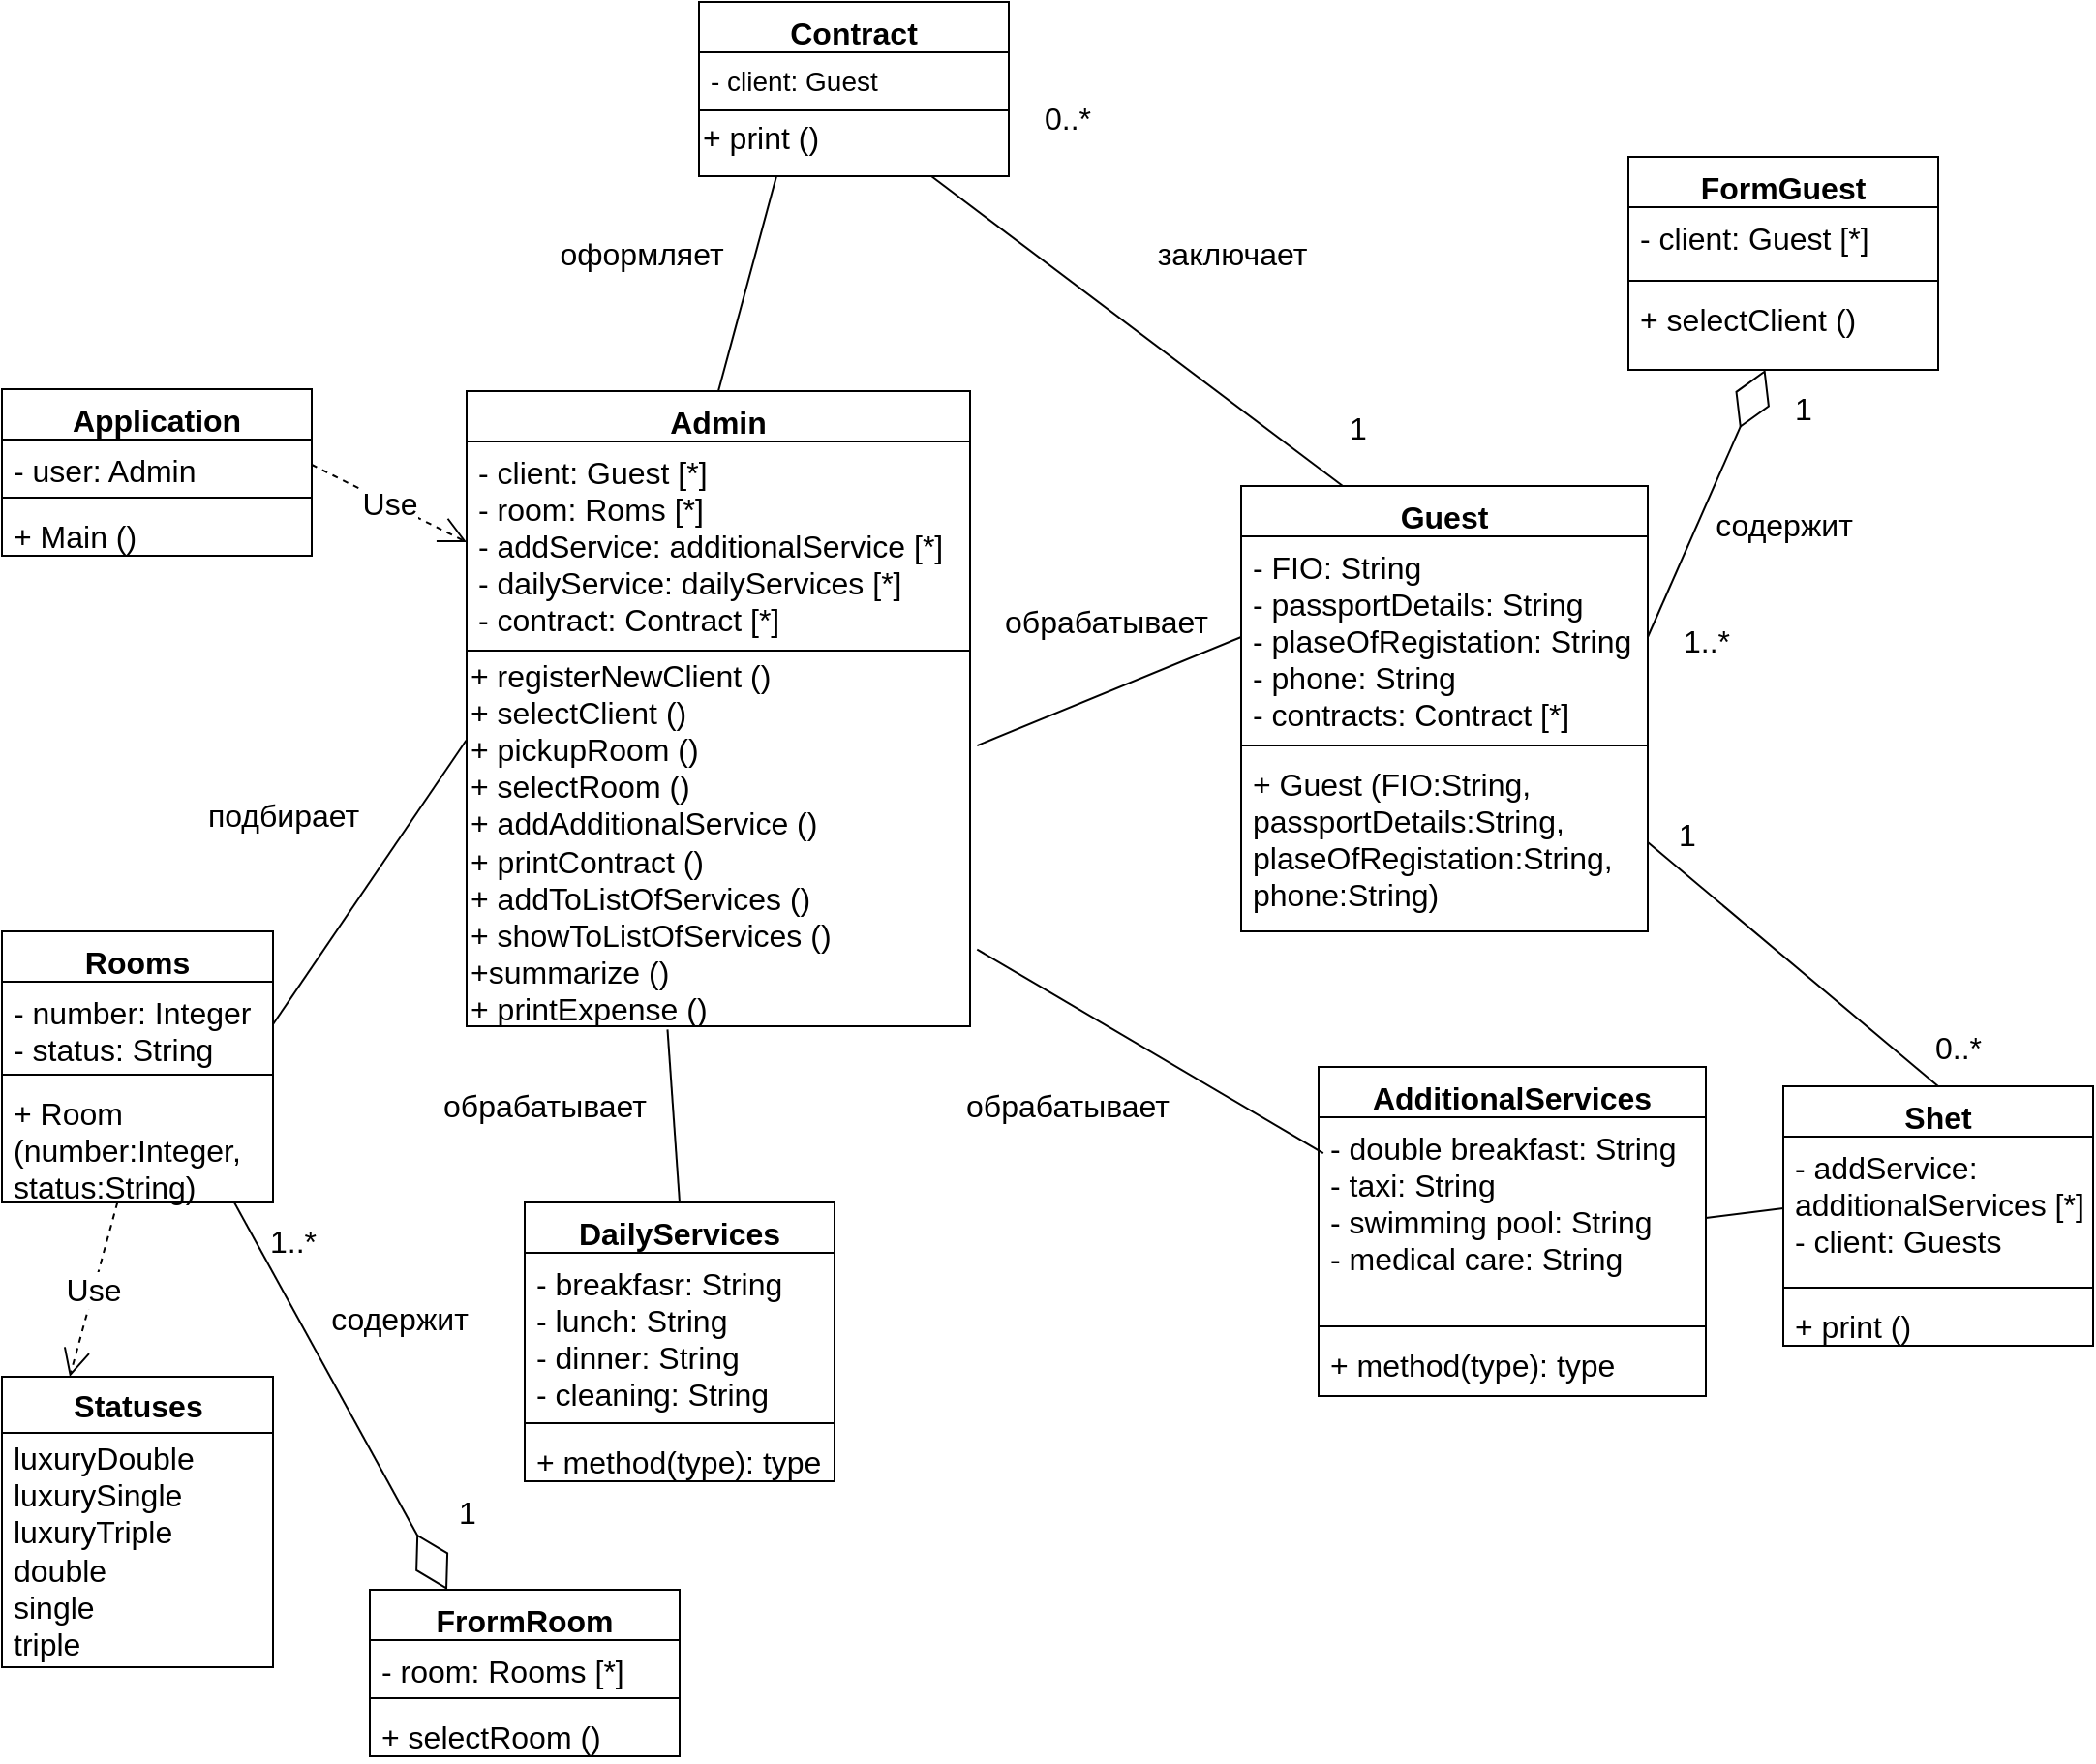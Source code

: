 <mxfile version="14.5.4" type="github"><diagram id="IZDpojCww7jbvQoXNi_S" name="Page-1"><mxGraphModel dx="997" dy="548" grid="1" gridSize="10" guides="1" tooltips="1" connect="1" arrows="1" fold="1" page="1" pageScale="1" pageWidth="827" pageHeight="1169" math="0" shadow="0"><root><mxCell id="0"/><mxCell id="1" parent="0"/><mxCell id="jf9iDPPXJ_fuDBDXxDMS-1" value="Contract" style="swimlane;fontStyle=1;align=center;verticalAlign=top;childLayout=stackLayout;horizontal=1;startSize=26;horizontalStack=0;resizeParent=1;resizeLast=0;collapsible=1;marginBottom=0;rounded=0;shadow=0;strokeWidth=1;fontSize=16;" vertex="1" parent="1"><mxGeometry x="520" y="280" width="160" height="90" as="geometry"><mxRectangle x="230" y="140" width="160" height="26" as="alternateBounds"/></mxGeometry></mxCell><mxCell id="jf9iDPPXJ_fuDBDXxDMS-2" value="- client: Guest" style="text;align=left;verticalAlign=top;spacingLeft=4;spacingRight=4;overflow=hidden;rotatable=0;points=[[0,0.5],[1,0.5]];portConstraint=eastwest;fontSize=14;" vertex="1" parent="jf9iDPPXJ_fuDBDXxDMS-1"><mxGeometry y="26" width="160" height="26" as="geometry"/></mxCell><mxCell id="jf9iDPPXJ_fuDBDXxDMS-3" value="" style="line;html=1;strokeWidth=1;align=left;verticalAlign=middle;spacingTop=-1;spacingLeft=3;spacingRight=3;rotatable=0;labelPosition=right;points=[];portConstraint=eastwest;" vertex="1" parent="jf9iDPPXJ_fuDBDXxDMS-1"><mxGeometry y="52" width="160" height="8" as="geometry"/></mxCell><mxCell id="jf9iDPPXJ_fuDBDXxDMS-4" value="+ print ()" style="text;html=1;align=left;verticalAlign=middle;resizable=0;points=[];autosize=1;fontSize=16;" vertex="1" parent="jf9iDPPXJ_fuDBDXxDMS-1"><mxGeometry y="60" width="160" height="20" as="geometry"/></mxCell><mxCell id="jf9iDPPXJ_fuDBDXxDMS-5" value="Admin" style="swimlane;fontStyle=1;align=center;verticalAlign=top;childLayout=stackLayout;horizontal=1;startSize=26;horizontalStack=0;resizeParent=1;resizeLast=0;collapsible=1;marginBottom=0;rounded=0;shadow=0;strokeWidth=1;fontSize=16;" vertex="1" parent="1"><mxGeometry x="400" y="481" width="260" height="328" as="geometry"><mxRectangle x="230" y="140" width="160" height="26" as="alternateBounds"/></mxGeometry></mxCell><mxCell id="jf9iDPPXJ_fuDBDXxDMS-6" value="- client: Guest [*]&#10;- room: Roms [*]&#10;- addService: additionalService [*]&#10;- dailyService: dailyServices [*]&#10;- contract: Contract [*]&#10;" style="text;align=left;verticalAlign=top;spacingLeft=4;spacingRight=4;overflow=hidden;rotatable=0;points=[[0,0.5],[1,0.5]];portConstraint=eastwest;fontSize=16;" vertex="1" parent="jf9iDPPXJ_fuDBDXxDMS-5"><mxGeometry y="26" width="260" height="104" as="geometry"/></mxCell><mxCell id="jf9iDPPXJ_fuDBDXxDMS-7" value="" style="line;html=1;strokeWidth=1;align=left;verticalAlign=middle;spacingTop=-1;spacingLeft=3;spacingRight=3;rotatable=0;labelPosition=right;points=[];portConstraint=eastwest;" vertex="1" parent="jf9iDPPXJ_fuDBDXxDMS-5"><mxGeometry y="130" width="260" height="8" as="geometry"/></mxCell><mxCell id="jf9iDPPXJ_fuDBDXxDMS-8" value="+ registerNewClient ()&lt;br&gt;+ selectClient ()&lt;br&gt;+ pickupRoom ()&lt;br&gt;+ selectRoom ()&lt;br&gt;+ addAdditionalService ()&lt;br&gt;+ printContract ()&lt;br&gt;+ addToListOfServices ()&lt;br&gt;+ showToListOfServices ()&lt;br&gt;+summarize ()&lt;br&gt;+ printExpense ()" style="text;html=1;align=left;verticalAlign=middle;resizable=0;points=[];autosize=1;fontSize=16;" vertex="1" parent="jf9iDPPXJ_fuDBDXxDMS-5"><mxGeometry y="138" width="260" height="190" as="geometry"/></mxCell><mxCell id="jf9iDPPXJ_fuDBDXxDMS-9" value="Guest" style="swimlane;fontStyle=1;align=center;verticalAlign=top;childLayout=stackLayout;horizontal=1;startSize=26;horizontalStack=0;resizeParent=1;resizeParentMax=0;resizeLast=0;collapsible=1;marginBottom=0;strokeWidth=1;fontSize=16;" vertex="1" parent="1"><mxGeometry x="800" y="530" width="210" height="230" as="geometry"/></mxCell><mxCell id="jf9iDPPXJ_fuDBDXxDMS-10" value="- FIO: String&#10;- passportDetails: String&#10;- plaseOfRegistation: String&#10;- phone: String&#10;- contracts: Contract [*]" style="text;strokeColor=none;fillColor=none;align=left;verticalAlign=top;spacingLeft=4;spacingRight=4;overflow=hidden;rotatable=0;points=[[0,0.5],[1,0.5]];portConstraint=eastwest;fontSize=16;" vertex="1" parent="jf9iDPPXJ_fuDBDXxDMS-9"><mxGeometry y="26" width="210" height="104" as="geometry"/></mxCell><mxCell id="jf9iDPPXJ_fuDBDXxDMS-11" value="" style="line;strokeWidth=1;fillColor=none;align=left;verticalAlign=middle;spacingTop=-1;spacingLeft=3;spacingRight=3;rotatable=0;labelPosition=right;points=[];portConstraint=eastwest;" vertex="1" parent="jf9iDPPXJ_fuDBDXxDMS-9"><mxGeometry y="130" width="210" height="8" as="geometry"/></mxCell><mxCell id="jf9iDPPXJ_fuDBDXxDMS-12" value="+ Guest (FIO:String,&#10;passportDetails:String,&#10;plaseOfRegistation:String,&#10;phone:String)" style="text;strokeColor=none;fillColor=none;align=left;verticalAlign=top;spacingLeft=4;spacingRight=4;overflow=hidden;rotatable=0;points=[[0,0.5],[1,0.5]];portConstraint=eastwest;fontSize=16;" vertex="1" parent="jf9iDPPXJ_fuDBDXxDMS-9"><mxGeometry y="138" width="210" height="92" as="geometry"/></mxCell><mxCell id="jf9iDPPXJ_fuDBDXxDMS-13" value="FormGuest" style="swimlane;fontStyle=1;align=center;verticalAlign=top;childLayout=stackLayout;horizontal=1;startSize=26;horizontalStack=0;resizeParent=1;resizeParentMax=0;resizeLast=0;collapsible=1;marginBottom=0;strokeWidth=1;fontSize=16;" vertex="1" parent="1"><mxGeometry x="1000" y="360" width="160" height="110" as="geometry"/></mxCell><mxCell id="jf9iDPPXJ_fuDBDXxDMS-14" value="- client: Guest [*]&#10;" style="text;strokeColor=none;fillColor=none;align=left;verticalAlign=top;spacingLeft=4;spacingRight=4;overflow=hidden;rotatable=0;points=[[0,0.5],[1,0.5]];portConstraint=eastwest;fontSize=16;" vertex="1" parent="jf9iDPPXJ_fuDBDXxDMS-13"><mxGeometry y="26" width="160" height="34" as="geometry"/></mxCell><mxCell id="jf9iDPPXJ_fuDBDXxDMS-15" value="" style="line;strokeWidth=1;fillColor=none;align=left;verticalAlign=middle;spacingTop=-1;spacingLeft=3;spacingRight=3;rotatable=0;labelPosition=right;points=[];portConstraint=eastwest;" vertex="1" parent="jf9iDPPXJ_fuDBDXxDMS-13"><mxGeometry y="60" width="160" height="8" as="geometry"/></mxCell><mxCell id="jf9iDPPXJ_fuDBDXxDMS-16" value="+ selectClient ()" style="text;strokeColor=none;fillColor=none;align=left;verticalAlign=top;spacingLeft=4;spacingRight=4;overflow=hidden;rotatable=0;points=[[0,0.5],[1,0.5]];portConstraint=eastwest;fontSize=16;" vertex="1" parent="jf9iDPPXJ_fuDBDXxDMS-13"><mxGeometry y="68" width="160" height="42" as="geometry"/></mxCell><mxCell id="jf9iDPPXJ_fuDBDXxDMS-17" value="Application" style="swimlane;fontStyle=1;align=center;verticalAlign=top;childLayout=stackLayout;horizontal=1;startSize=26;horizontalStack=0;resizeParent=1;resizeParentMax=0;resizeLast=0;collapsible=1;marginBottom=0;strokeWidth=1;fontSize=16;" vertex="1" parent="1"><mxGeometry x="160" y="480" width="160" height="86" as="geometry"/></mxCell><mxCell id="jf9iDPPXJ_fuDBDXxDMS-18" value="- user: Admin" style="text;strokeColor=none;fillColor=none;align=left;verticalAlign=top;spacingLeft=4;spacingRight=4;overflow=hidden;rotatable=0;points=[[0,0.5],[1,0.5]];portConstraint=eastwest;fontSize=16;" vertex="1" parent="jf9iDPPXJ_fuDBDXxDMS-17"><mxGeometry y="26" width="160" height="26" as="geometry"/></mxCell><mxCell id="jf9iDPPXJ_fuDBDXxDMS-19" value="" style="line;strokeWidth=1;fillColor=none;align=left;verticalAlign=middle;spacingTop=-1;spacingLeft=3;spacingRight=3;rotatable=0;labelPosition=right;points=[];portConstraint=eastwest;" vertex="1" parent="jf9iDPPXJ_fuDBDXxDMS-17"><mxGeometry y="52" width="160" height="8" as="geometry"/></mxCell><mxCell id="jf9iDPPXJ_fuDBDXxDMS-20" value="+ Main ()" style="text;strokeColor=none;fillColor=none;align=left;verticalAlign=top;spacingLeft=4;spacingRight=4;overflow=hidden;rotatable=0;points=[[0,0.5],[1,0.5]];portConstraint=eastwest;fontSize=16;" vertex="1" parent="jf9iDPPXJ_fuDBDXxDMS-17"><mxGeometry y="60" width="160" height="26" as="geometry"/></mxCell><mxCell id="jf9iDPPXJ_fuDBDXxDMS-21" value="Rooms" style="swimlane;fontStyle=1;align=center;verticalAlign=top;childLayout=stackLayout;horizontal=1;startSize=26;horizontalStack=0;resizeParent=1;resizeParentMax=0;resizeLast=0;collapsible=1;marginBottom=0;strokeWidth=1;fontSize=16;" vertex="1" parent="1"><mxGeometry x="160" y="760" width="140" height="140" as="geometry"/></mxCell><mxCell id="jf9iDPPXJ_fuDBDXxDMS-22" value="- number: Integer&#10;- status: String" style="text;strokeColor=none;fillColor=none;align=left;verticalAlign=top;spacingLeft=4;spacingRight=4;overflow=hidden;rotatable=0;points=[[0,0.5],[1,0.5]];portConstraint=eastwest;fontSize=16;" vertex="1" parent="jf9iDPPXJ_fuDBDXxDMS-21"><mxGeometry y="26" width="140" height="44" as="geometry"/></mxCell><mxCell id="jf9iDPPXJ_fuDBDXxDMS-23" value="" style="line;strokeWidth=1;fillColor=none;align=left;verticalAlign=middle;spacingTop=-1;spacingLeft=3;spacingRight=3;rotatable=0;labelPosition=right;points=[];portConstraint=eastwest;" vertex="1" parent="jf9iDPPXJ_fuDBDXxDMS-21"><mxGeometry y="70" width="140" height="8" as="geometry"/></mxCell><mxCell id="jf9iDPPXJ_fuDBDXxDMS-24" value="+ Room &#10;(number:Integer,&#10;status:String)" style="text;strokeColor=none;fillColor=none;align=left;verticalAlign=top;spacingLeft=4;spacingRight=4;overflow=hidden;rotatable=0;points=[[0,0.5],[1,0.5]];portConstraint=eastwest;fontSize=16;" vertex="1" parent="jf9iDPPXJ_fuDBDXxDMS-21"><mxGeometry y="78" width="140" height="62" as="geometry"/></mxCell><mxCell id="jf9iDPPXJ_fuDBDXxDMS-25" value="Statuses" style="swimlane;fontStyle=1;align=center;verticalAlign=middle;childLayout=stackLayout;horizontal=1;startSize=29;horizontalStack=0;resizeParent=1;resizeParentMax=0;resizeLast=0;collapsible=0;marginBottom=0;html=1;strokeWidth=1;fontSize=16;" vertex="1" parent="1"><mxGeometry x="160" y="990" width="140" height="150" as="geometry"/></mxCell><mxCell id="jf9iDPPXJ_fuDBDXxDMS-26" value="&lt;font style=&quot;font-size: 16px&quot;&gt;luxuryDouble&lt;br&gt;luxurySingle&lt;br&gt;luxuryTriple&lt;br&gt;double&lt;br&gt;single&lt;br&gt;triple&lt;br&gt;&lt;/font&gt;" style="text;html=1;strokeColor=none;fillColor=none;align=left;verticalAlign=middle;spacingLeft=4;spacingRight=4;overflow=hidden;rotatable=0;points=[[0,0.5],[1,0.5]];portConstraint=eastwest;" vertex="1" parent="jf9iDPPXJ_fuDBDXxDMS-25"><mxGeometry y="29" width="140" height="121" as="geometry"/></mxCell><mxCell id="jf9iDPPXJ_fuDBDXxDMS-27" value="FrormRoom" style="swimlane;fontStyle=1;align=center;verticalAlign=top;childLayout=stackLayout;horizontal=1;startSize=26;horizontalStack=0;resizeParent=1;resizeParentMax=0;resizeLast=0;collapsible=1;marginBottom=0;strokeWidth=1;fontSize=16;" vertex="1" parent="1"><mxGeometry x="350" y="1100" width="160" height="86" as="geometry"/></mxCell><mxCell id="jf9iDPPXJ_fuDBDXxDMS-28" value="- room: Rooms [*]" style="text;strokeColor=none;fillColor=none;align=left;verticalAlign=top;spacingLeft=4;spacingRight=4;overflow=hidden;rotatable=0;points=[[0,0.5],[1,0.5]];portConstraint=eastwest;fontSize=16;" vertex="1" parent="jf9iDPPXJ_fuDBDXxDMS-27"><mxGeometry y="26" width="160" height="26" as="geometry"/></mxCell><mxCell id="jf9iDPPXJ_fuDBDXxDMS-29" value="" style="line;strokeWidth=1;fillColor=none;align=left;verticalAlign=middle;spacingTop=-1;spacingLeft=3;spacingRight=3;rotatable=0;labelPosition=right;points=[];portConstraint=eastwest;" vertex="1" parent="jf9iDPPXJ_fuDBDXxDMS-27"><mxGeometry y="52" width="160" height="8" as="geometry"/></mxCell><mxCell id="jf9iDPPXJ_fuDBDXxDMS-30" value="+ selectRoom ()" style="text;strokeColor=none;fillColor=none;align=left;verticalAlign=top;spacingLeft=4;spacingRight=4;overflow=hidden;rotatable=0;points=[[0,0.5],[1,0.5]];portConstraint=eastwest;fontSize=16;" vertex="1" parent="jf9iDPPXJ_fuDBDXxDMS-27"><mxGeometry y="60" width="160" height="26" as="geometry"/></mxCell><mxCell id="jf9iDPPXJ_fuDBDXxDMS-31" value="DailyServices" style="swimlane;fontStyle=1;align=center;verticalAlign=top;childLayout=stackLayout;horizontal=1;startSize=26;horizontalStack=0;resizeParent=1;resizeParentMax=0;resizeLast=0;collapsible=1;marginBottom=0;strokeWidth=1;fontSize=16;" vertex="1" parent="1"><mxGeometry x="430" y="900" width="160" height="144" as="geometry"/></mxCell><mxCell id="jf9iDPPXJ_fuDBDXxDMS-32" value="- breakfasr: String&#10;- lunch: String&#10;- dinner: String&#10;- cleaning: String" style="text;strokeColor=none;fillColor=none;align=left;verticalAlign=top;spacingLeft=4;spacingRight=4;overflow=hidden;rotatable=0;points=[[0,0.5],[1,0.5]];portConstraint=eastwest;fontSize=16;" vertex="1" parent="jf9iDPPXJ_fuDBDXxDMS-31"><mxGeometry y="26" width="160" height="84" as="geometry"/></mxCell><mxCell id="jf9iDPPXJ_fuDBDXxDMS-33" value="" style="line;strokeWidth=1;fillColor=none;align=left;verticalAlign=middle;spacingTop=-1;spacingLeft=3;spacingRight=3;rotatable=0;labelPosition=right;points=[];portConstraint=eastwest;" vertex="1" parent="jf9iDPPXJ_fuDBDXxDMS-31"><mxGeometry y="110" width="160" height="8" as="geometry"/></mxCell><mxCell id="jf9iDPPXJ_fuDBDXxDMS-34" value="+ method(type): type" style="text;strokeColor=none;fillColor=none;align=left;verticalAlign=top;spacingLeft=4;spacingRight=4;overflow=hidden;rotatable=0;points=[[0,0.5],[1,0.5]];portConstraint=eastwest;fontSize=16;" vertex="1" parent="jf9iDPPXJ_fuDBDXxDMS-31"><mxGeometry y="118" width="160" height="26" as="geometry"/></mxCell><mxCell id="jf9iDPPXJ_fuDBDXxDMS-35" value="AdditionalServices" style="swimlane;fontStyle=1;align=center;verticalAlign=top;childLayout=stackLayout;horizontal=1;startSize=26;horizontalStack=0;resizeParent=1;resizeParentMax=0;resizeLast=0;collapsible=1;marginBottom=0;strokeWidth=1;fontSize=16;" vertex="1" parent="1"><mxGeometry x="840" y="830" width="200" height="170" as="geometry"/></mxCell><mxCell id="jf9iDPPXJ_fuDBDXxDMS-36" value="- double breakfast: String&#10;- taxi: String&#10;- swimming pool: String&#10;- medical care: String" style="text;strokeColor=none;fillColor=none;align=left;verticalAlign=top;spacingLeft=4;spacingRight=4;overflow=hidden;rotatable=0;points=[[0,0.5],[1,0.5]];portConstraint=eastwest;fontSize=16;" vertex="1" parent="jf9iDPPXJ_fuDBDXxDMS-35"><mxGeometry y="26" width="200" height="104" as="geometry"/></mxCell><mxCell id="jf9iDPPXJ_fuDBDXxDMS-37" value="" style="line;strokeWidth=1;fillColor=none;align=left;verticalAlign=middle;spacingTop=-1;spacingLeft=3;spacingRight=3;rotatable=0;labelPosition=right;points=[];portConstraint=eastwest;" vertex="1" parent="jf9iDPPXJ_fuDBDXxDMS-35"><mxGeometry y="130" width="200" height="8" as="geometry"/></mxCell><mxCell id="jf9iDPPXJ_fuDBDXxDMS-38" value="+ method(type): type" style="text;strokeColor=none;fillColor=none;align=left;verticalAlign=top;spacingLeft=4;spacingRight=4;overflow=hidden;rotatable=0;points=[[0,0.5],[1,0.5]];portConstraint=eastwest;fontSize=16;" vertex="1" parent="jf9iDPPXJ_fuDBDXxDMS-35"><mxGeometry y="138" width="200" height="32" as="geometry"/></mxCell><mxCell id="jf9iDPPXJ_fuDBDXxDMS-39" value="Shet" style="swimlane;fontStyle=1;align=center;verticalAlign=top;childLayout=stackLayout;horizontal=1;startSize=26;horizontalStack=0;resizeParent=1;resizeParentMax=0;resizeLast=0;collapsible=1;marginBottom=0;strokeWidth=1;fontSize=16;" vertex="1" parent="1"><mxGeometry x="1080" y="840" width="160" height="134" as="geometry"/></mxCell><mxCell id="jf9iDPPXJ_fuDBDXxDMS-40" value="- addService:&#10;additionalServices [*]&#10;- client: Guests" style="text;strokeColor=none;fillColor=none;align=left;verticalAlign=top;spacingLeft=4;spacingRight=4;overflow=hidden;rotatable=0;points=[[0,0.5],[1,0.5]];portConstraint=eastwest;fontSize=16;" vertex="1" parent="jf9iDPPXJ_fuDBDXxDMS-39"><mxGeometry y="26" width="160" height="74" as="geometry"/></mxCell><mxCell id="jf9iDPPXJ_fuDBDXxDMS-41" value="" style="line;strokeWidth=1;fillColor=none;align=left;verticalAlign=middle;spacingTop=-1;spacingLeft=3;spacingRight=3;rotatable=0;labelPosition=right;points=[];portConstraint=eastwest;" vertex="1" parent="jf9iDPPXJ_fuDBDXxDMS-39"><mxGeometry y="100" width="160" height="8" as="geometry"/></mxCell><mxCell id="jf9iDPPXJ_fuDBDXxDMS-42" value="+ print ()" style="text;strokeColor=none;fillColor=none;align=left;verticalAlign=top;spacingLeft=4;spacingRight=4;overflow=hidden;rotatable=0;points=[[0,0.5],[1,0.5]];portConstraint=eastwest;fontSize=16;" vertex="1" parent="jf9iDPPXJ_fuDBDXxDMS-39"><mxGeometry y="108" width="160" height="26" as="geometry"/></mxCell><mxCell id="jf9iDPPXJ_fuDBDXxDMS-43" value="" style="endArrow=none;html=1;fontSize=16;entryX=0.25;entryY=1;entryDx=0;entryDy=0;exitX=0.5;exitY=0;exitDx=0;exitDy=0;" edge="1" parent="1" source="jf9iDPPXJ_fuDBDXxDMS-5" target="jf9iDPPXJ_fuDBDXxDMS-1"><mxGeometry width="50" height="50" relative="1" as="geometry"><mxPoint x="690" y="550" as="sourcePoint"/><mxPoint x="740" y="500" as="targetPoint"/></mxGeometry></mxCell><mxCell id="jf9iDPPXJ_fuDBDXxDMS-44" value="оформляет" style="text;html=1;align=center;verticalAlign=middle;resizable=0;points=[];autosize=1;fontSize=16;" vertex="1" parent="1"><mxGeometry x="440" y="400" width="100" height="20" as="geometry"/></mxCell><mxCell id="jf9iDPPXJ_fuDBDXxDMS-45" value="" style="endArrow=none;html=1;fontSize=16;entryX=0.75;entryY=1;entryDx=0;entryDy=0;exitX=0.25;exitY=0;exitDx=0;exitDy=0;" edge="1" parent="1" source="jf9iDPPXJ_fuDBDXxDMS-9" target="jf9iDPPXJ_fuDBDXxDMS-1"><mxGeometry width="50" height="50" relative="1" as="geometry"><mxPoint x="690" y="550" as="sourcePoint"/><mxPoint x="740" y="500" as="targetPoint"/></mxGeometry></mxCell><mxCell id="jf9iDPPXJ_fuDBDXxDMS-46" value="заключает" style="text;html=1;align=center;verticalAlign=middle;resizable=0;points=[];autosize=1;fontSize=16;" vertex="1" parent="1"><mxGeometry x="750" y="400" width="90" height="20" as="geometry"/></mxCell><mxCell id="jf9iDPPXJ_fuDBDXxDMS-47" value="0..*" style="text;html=1;align=center;verticalAlign=middle;resizable=0;points=[];autosize=1;fontSize=16;" vertex="1" parent="1"><mxGeometry x="690" y="330" width="40" height="20" as="geometry"/></mxCell><mxCell id="jf9iDPPXJ_fuDBDXxDMS-48" value="1" style="text;html=1;align=center;verticalAlign=middle;resizable=0;points=[];autosize=1;fontSize=16;" vertex="1" parent="1"><mxGeometry x="850" y="490" width="20" height="20" as="geometry"/></mxCell><mxCell id="jf9iDPPXJ_fuDBDXxDMS-49" value="" style="endArrow=diamondThin;html=1;fontSize=16;endFill=0;strokeWidth=1;exitX=1;exitY=0.5;exitDx=0;exitDy=0;endSize=30;" edge="1" parent="1" source="jf9iDPPXJ_fuDBDXxDMS-10" target="jf9iDPPXJ_fuDBDXxDMS-16"><mxGeometry width="50" height="50" relative="1" as="geometry"><mxPoint x="1170" y="650" as="sourcePoint"/><mxPoint x="1020" y="660" as="targetPoint"/></mxGeometry></mxCell><mxCell id="jf9iDPPXJ_fuDBDXxDMS-50" value="содержит" style="text;html=1;align=center;verticalAlign=middle;resizable=0;points=[];autosize=1;fontSize=16;" vertex="1" parent="1"><mxGeometry x="1035" y="540" width="90" height="20" as="geometry"/></mxCell><mxCell id="jf9iDPPXJ_fuDBDXxDMS-51" value="1" style="text;html=1;align=center;verticalAlign=middle;resizable=0;points=[];autosize=1;fontSize=16;" vertex="1" parent="1"><mxGeometry x="1080" y="480" width="20" height="20" as="geometry"/></mxCell><mxCell id="jf9iDPPXJ_fuDBDXxDMS-52" value="1..*" style="text;html=1;align=center;verticalAlign=middle;resizable=0;points=[];autosize=1;fontSize=16;" vertex="1" parent="1"><mxGeometry x="1020" y="600" width="40" height="20" as="geometry"/></mxCell><mxCell id="jf9iDPPXJ_fuDBDXxDMS-53" value="" style="endArrow=none;html=1;strokeWidth=1;fontSize=16;entryX=0;entryY=0.5;entryDx=0;entryDy=0;exitX=1;exitY=0.5;exitDx=0;exitDy=0;" edge="1" parent="1" source="jf9iDPPXJ_fuDBDXxDMS-36" target="jf9iDPPXJ_fuDBDXxDMS-40"><mxGeometry width="50" height="50" relative="1" as="geometry"><mxPoint x="970" y="880" as="sourcePoint"/><mxPoint x="1020" y="830" as="targetPoint"/></mxGeometry></mxCell><mxCell id="jf9iDPPXJ_fuDBDXxDMS-54" value="" style="endArrow=none;html=1;strokeWidth=1;fontSize=16;entryX=1;entryY=0.5;entryDx=0;entryDy=0;exitX=0.5;exitY=0;exitDx=0;exitDy=0;" edge="1" parent="1" source="jf9iDPPXJ_fuDBDXxDMS-39" target="jf9iDPPXJ_fuDBDXxDMS-12"><mxGeometry width="50" height="50" relative="1" as="geometry"><mxPoint x="970" y="880" as="sourcePoint"/><mxPoint x="1020" y="830" as="targetPoint"/></mxGeometry></mxCell><mxCell id="jf9iDPPXJ_fuDBDXxDMS-55" value="0..*" style="text;html=1;align=center;verticalAlign=middle;resizable=0;points=[];autosize=1;fontSize=16;" vertex="1" parent="1"><mxGeometry x="1150" y="810" width="40" height="20" as="geometry"/></mxCell><mxCell id="jf9iDPPXJ_fuDBDXxDMS-56" value="1" style="text;html=1;align=center;verticalAlign=middle;resizable=0;points=[];autosize=1;fontSize=16;" vertex="1" parent="1"><mxGeometry x="1020" y="700" width="20" height="20" as="geometry"/></mxCell><mxCell id="jf9iDPPXJ_fuDBDXxDMS-57" value="" style="endArrow=none;html=1;strokeWidth=1;fontSize=16;entryX=1.014;entryY=0.791;entryDx=0;entryDy=0;entryPerimeter=0;exitX=0.012;exitY=0.179;exitDx=0;exitDy=0;exitPerimeter=0;" edge="1" parent="1" source="jf9iDPPXJ_fuDBDXxDMS-36" target="jf9iDPPXJ_fuDBDXxDMS-8"><mxGeometry width="50" height="50" relative="1" as="geometry"><mxPoint x="660" y="880" as="sourcePoint"/><mxPoint x="710" y="830" as="targetPoint"/></mxGeometry></mxCell><mxCell id="jf9iDPPXJ_fuDBDXxDMS-58" value="обрабатывает" style="text;html=1;align=center;verticalAlign=middle;resizable=0;points=[];autosize=1;fontSize=16;" vertex="1" parent="1"><mxGeometry x="650" y="840" width="120" height="20" as="geometry"/></mxCell><mxCell id="jf9iDPPXJ_fuDBDXxDMS-59" value="" style="endArrow=none;html=1;strokeWidth=1;fontSize=16;entryX=1.014;entryY=0.237;entryDx=0;entryDy=0;entryPerimeter=0;exitX=0;exitY=0.5;exitDx=0;exitDy=0;" edge="1" parent="1" source="jf9iDPPXJ_fuDBDXxDMS-10" target="jf9iDPPXJ_fuDBDXxDMS-8"><mxGeometry width="50" height="50" relative="1" as="geometry"><mxPoint x="660" y="880" as="sourcePoint"/><mxPoint x="710" y="830" as="targetPoint"/></mxGeometry></mxCell><mxCell id="jf9iDPPXJ_fuDBDXxDMS-60" value="обрабатывает" style="text;html=1;align=center;verticalAlign=middle;resizable=0;points=[];autosize=1;fontSize=16;" vertex="1" parent="1"><mxGeometry x="670" y="590" width="120" height="20" as="geometry"/></mxCell><mxCell id="jf9iDPPXJ_fuDBDXxDMS-61" value="" style="endArrow=none;html=1;strokeWidth=1;fontSize=16;entryX=0.399;entryY=1.009;entryDx=0;entryDy=0;entryPerimeter=0;exitX=0.5;exitY=0;exitDx=0;exitDy=0;" edge="1" parent="1" source="jf9iDPPXJ_fuDBDXxDMS-31" target="jf9iDPPXJ_fuDBDXxDMS-8"><mxGeometry width="50" height="50" relative="1" as="geometry"><mxPoint x="660" y="880" as="sourcePoint"/><mxPoint x="710" y="830" as="targetPoint"/></mxGeometry></mxCell><mxCell id="jf9iDPPXJ_fuDBDXxDMS-62" value="обрабатывает" style="text;html=1;align=center;verticalAlign=middle;resizable=0;points=[];autosize=1;fontSize=16;" vertex="1" parent="1"><mxGeometry x="380" y="840" width="120" height="20" as="geometry"/></mxCell><mxCell id="jf9iDPPXJ_fuDBDXxDMS-63" value="" style="endArrow=none;html=1;strokeWidth=1;fontSize=16;exitX=0.25;exitY=0;exitDx=0;exitDy=0;endFill=0;startArrow=diamondThin;startFill=0;startSize=30;" edge="1" parent="1" source="jf9iDPPXJ_fuDBDXxDMS-27"><mxGeometry width="50" height="50" relative="1" as="geometry"><mxPoint x="440" y="880" as="sourcePoint"/><mxPoint x="280" y="900" as="targetPoint"/></mxGeometry></mxCell><mxCell id="jf9iDPPXJ_fuDBDXxDMS-64" value="1" style="text;html=1;align=center;verticalAlign=middle;resizable=0;points=[];autosize=1;fontSize=16;" vertex="1" parent="1"><mxGeometry x="390" y="1050" width="20" height="20" as="geometry"/></mxCell><mxCell id="jf9iDPPXJ_fuDBDXxDMS-65" value="1..*" style="text;html=1;align=center;verticalAlign=middle;resizable=0;points=[];autosize=1;fontSize=16;" vertex="1" parent="1"><mxGeometry x="290" y="910" width="40" height="20" as="geometry"/></mxCell><mxCell id="jf9iDPPXJ_fuDBDXxDMS-66" value="" style="endArrow=none;html=1;strokeWidth=1;fontSize=16;entryX=-0.001;entryY=0.223;entryDx=0;entryDy=0;entryPerimeter=0;exitX=1;exitY=0.5;exitDx=0;exitDy=0;" edge="1" parent="1" source="jf9iDPPXJ_fuDBDXxDMS-22" target="jf9iDPPXJ_fuDBDXxDMS-8"><mxGeometry width="50" height="50" relative="1" as="geometry"><mxPoint x="300" y="880" as="sourcePoint"/><mxPoint x="350" y="830" as="targetPoint"/></mxGeometry></mxCell><mxCell id="jf9iDPPXJ_fuDBDXxDMS-67" value="подбирает" style="text;html=1;align=center;verticalAlign=middle;resizable=0;points=[];autosize=1;fontSize=16;" vertex="1" parent="1"><mxGeometry x="260" y="690" width="90" height="20" as="geometry"/></mxCell><mxCell id="jf9iDPPXJ_fuDBDXxDMS-68" value="Use" style="endArrow=open;endSize=12;dashed=1;html=1;strokeWidth=1;fontSize=16;entryX=0;entryY=0.5;entryDx=0;entryDy=0;exitX=1;exitY=0.5;exitDx=0;exitDy=0;" edge="1" parent="1" source="jf9iDPPXJ_fuDBDXxDMS-18" target="jf9iDPPXJ_fuDBDXxDMS-6"><mxGeometry width="160" relative="1" as="geometry"><mxPoint x="250" y="520" as="sourcePoint"/><mxPoint x="410" y="520" as="targetPoint"/></mxGeometry></mxCell><mxCell id="jf9iDPPXJ_fuDBDXxDMS-69" value="Use" style="endArrow=open;endSize=12;dashed=1;html=1;strokeWidth=1;fontSize=16;entryX=0.25;entryY=0;entryDx=0;entryDy=0;exitX=0.426;exitY=1;exitDx=0;exitDy=0;exitPerimeter=0;" edge="1" parent="1" source="jf9iDPPXJ_fuDBDXxDMS-24" target="jf9iDPPXJ_fuDBDXxDMS-25"><mxGeometry width="160" relative="1" as="geometry"><mxPoint x="250" y="850" as="sourcePoint"/><mxPoint x="410" y="850" as="targetPoint"/></mxGeometry></mxCell><mxCell id="jf9iDPPXJ_fuDBDXxDMS-70" value="содержит" style="text;html=1;align=center;verticalAlign=middle;resizable=0;points=[];autosize=1;fontSize=16;" vertex="1" parent="1"><mxGeometry x="320" y="950" width="90" height="20" as="geometry"/></mxCell></root></mxGraphModel></diagram></mxfile>